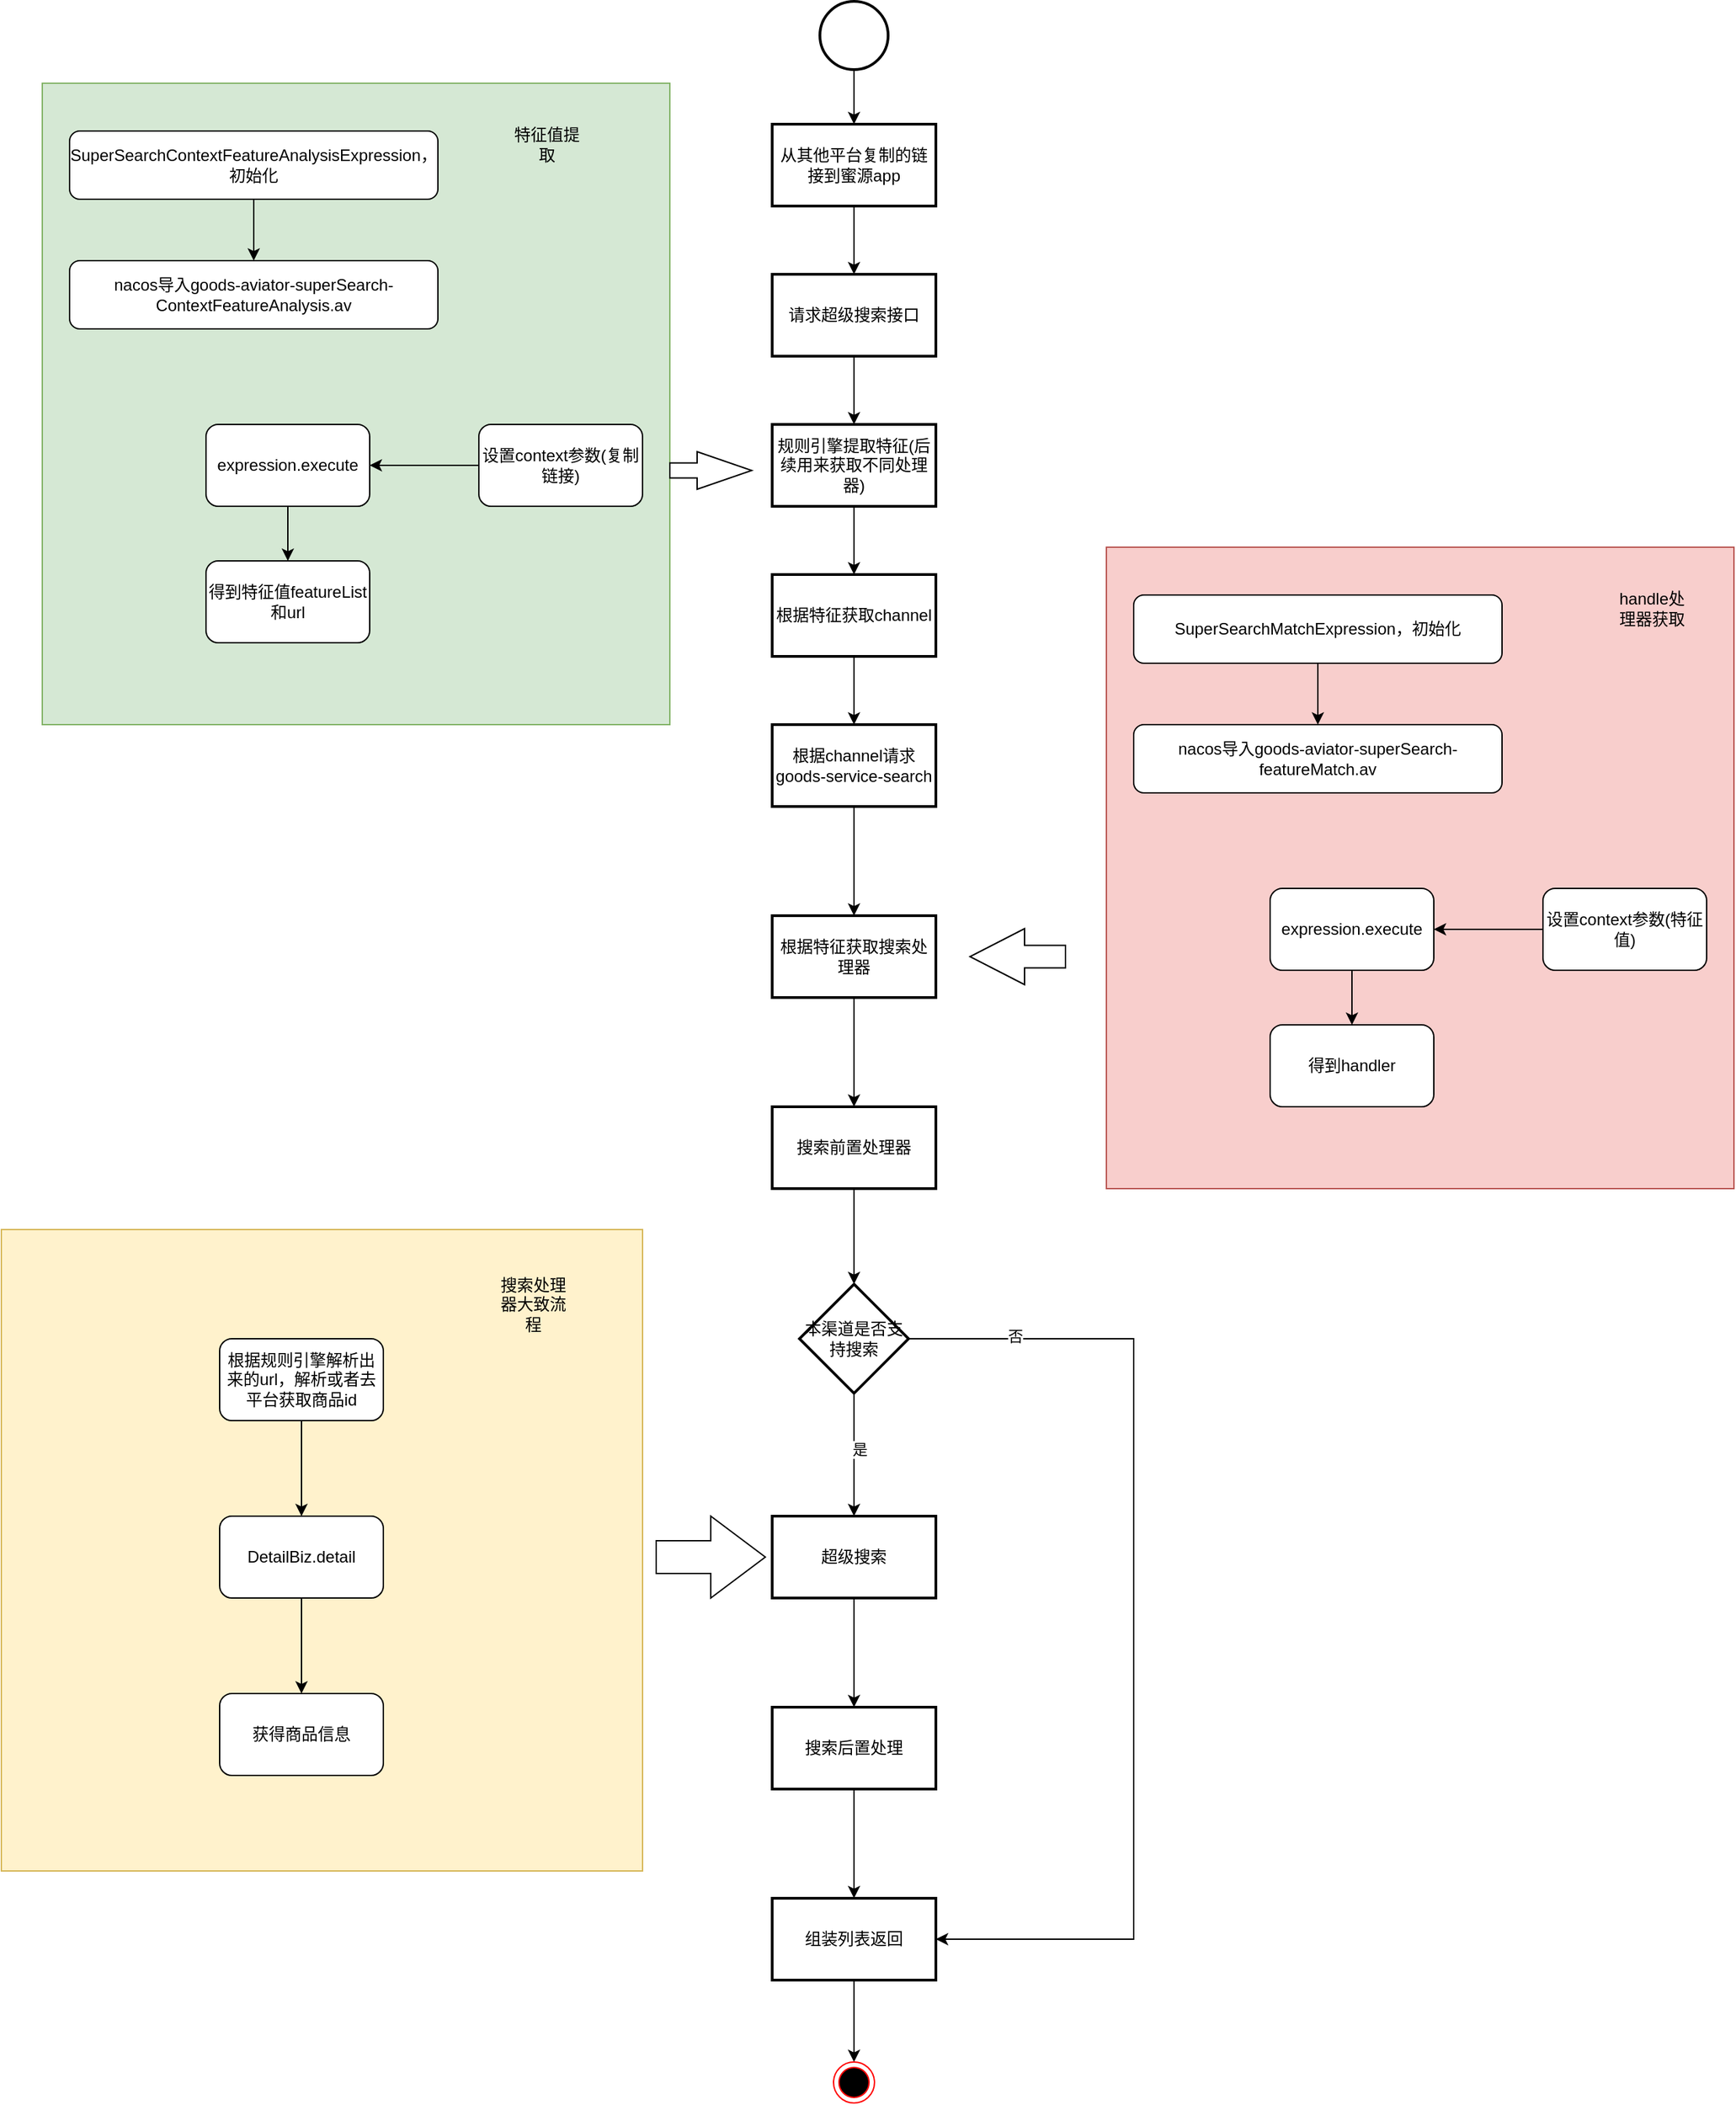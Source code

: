 <mxfile version="24.0.3" type="github">
  <diagram name="第 1 页" id="Bj6_he6a6NiB_tpM2p7G">
    <mxGraphModel dx="2110" dy="829" grid="1" gridSize="10" guides="1" tooltips="1" connect="1" arrows="1" fold="1" page="1" pageScale="1" pageWidth="827" pageHeight="1169" math="0" shadow="0">
      <root>
        <mxCell id="0" />
        <mxCell id="1" parent="0" />
        <mxCell id="ZR2oZnLHFTLPa50n_OUC-3" value="" style="edgeStyle=orthogonalEdgeStyle;rounded=0;orthogonalLoop=1;jettySize=auto;html=1;" edge="1" parent="1" source="ZR2oZnLHFTLPa50n_OUC-1" target="ZR2oZnLHFTLPa50n_OUC-2">
          <mxGeometry relative="1" as="geometry" />
        </mxCell>
        <mxCell id="ZR2oZnLHFTLPa50n_OUC-1" value="" style="strokeWidth=2;html=1;shape=mxgraph.flowchart.start_2;whiteSpace=wrap;" vertex="1" parent="1">
          <mxGeometry x="340" y="20" width="50" height="50" as="geometry" />
        </mxCell>
        <mxCell id="ZR2oZnLHFTLPa50n_OUC-5" value="" style="edgeStyle=orthogonalEdgeStyle;rounded=0;orthogonalLoop=1;jettySize=auto;html=1;" edge="1" parent="1" source="ZR2oZnLHFTLPa50n_OUC-2" target="ZR2oZnLHFTLPa50n_OUC-4">
          <mxGeometry relative="1" as="geometry" />
        </mxCell>
        <mxCell id="ZR2oZnLHFTLPa50n_OUC-2" value="从其他平台复制的链接到蜜源app" style="whiteSpace=wrap;html=1;strokeWidth=2;" vertex="1" parent="1">
          <mxGeometry x="305" y="110" width="120" height="60" as="geometry" />
        </mxCell>
        <mxCell id="ZR2oZnLHFTLPa50n_OUC-8" value="" style="edgeStyle=orthogonalEdgeStyle;rounded=0;orthogonalLoop=1;jettySize=auto;html=1;" edge="1" parent="1" source="ZR2oZnLHFTLPa50n_OUC-4" target="ZR2oZnLHFTLPa50n_OUC-7">
          <mxGeometry relative="1" as="geometry" />
        </mxCell>
        <mxCell id="ZR2oZnLHFTLPa50n_OUC-4" value="请求超级搜索接口" style="whiteSpace=wrap;html=1;strokeWidth=2;" vertex="1" parent="1">
          <mxGeometry x="305" y="220" width="120" height="60" as="geometry" />
        </mxCell>
        <mxCell id="ZR2oZnLHFTLPa50n_OUC-21" value="" style="edgeStyle=orthogonalEdgeStyle;rounded=0;orthogonalLoop=1;jettySize=auto;html=1;" edge="1" parent="1" source="ZR2oZnLHFTLPa50n_OUC-7" target="ZR2oZnLHFTLPa50n_OUC-20">
          <mxGeometry relative="1" as="geometry" />
        </mxCell>
        <mxCell id="ZR2oZnLHFTLPa50n_OUC-7" value="规则引擎提取特征(后续用来获取不同处理器)" style="whiteSpace=wrap;html=1;strokeWidth=2;" vertex="1" parent="1">
          <mxGeometry x="305" y="330" width="120" height="60" as="geometry" />
        </mxCell>
        <mxCell id="ZR2oZnLHFTLPa50n_OUC-9" value="" style="rounded=0;whiteSpace=wrap;html=1;fillColor=#d5e8d4;strokeColor=#82b366;" vertex="1" parent="1">
          <mxGeometry x="-230" y="80" width="460" height="470" as="geometry" />
        </mxCell>
        <mxCell id="ZR2oZnLHFTLPa50n_OUC-13" value="" style="edgeStyle=orthogonalEdgeStyle;rounded=0;orthogonalLoop=1;jettySize=auto;html=1;" edge="1" parent="1" source="ZR2oZnLHFTLPa50n_OUC-11" target="ZR2oZnLHFTLPa50n_OUC-12">
          <mxGeometry relative="1" as="geometry" />
        </mxCell>
        <mxCell id="ZR2oZnLHFTLPa50n_OUC-11" value="SuperSearchContextFeatureAnalysisExpression，初始化" style="rounded=1;whiteSpace=wrap;html=1;" vertex="1" parent="1">
          <mxGeometry x="-210" y="115" width="270" height="50" as="geometry" />
        </mxCell>
        <mxCell id="ZR2oZnLHFTLPa50n_OUC-12" value="nacos导入goods-aviator-superSearch-ContextFeatureAnalysis.av" style="rounded=1;whiteSpace=wrap;html=1;" vertex="1" parent="1">
          <mxGeometry x="-210" y="210" width="270" height="50" as="geometry" />
        </mxCell>
        <mxCell id="ZR2oZnLHFTLPa50n_OUC-17" value="" style="edgeStyle=orthogonalEdgeStyle;rounded=0;orthogonalLoop=1;jettySize=auto;html=1;" edge="1" parent="1" source="ZR2oZnLHFTLPa50n_OUC-14" target="ZR2oZnLHFTLPa50n_OUC-16">
          <mxGeometry relative="1" as="geometry" />
        </mxCell>
        <mxCell id="ZR2oZnLHFTLPa50n_OUC-14" value="设置context参数(复制链接)" style="rounded=1;whiteSpace=wrap;html=1;" vertex="1" parent="1">
          <mxGeometry x="90" y="330" width="120" height="60" as="geometry" />
        </mxCell>
        <mxCell id="ZR2oZnLHFTLPa50n_OUC-15" value="" style="html=1;shadow=0;dashed=0;align=center;verticalAlign=middle;shape=mxgraph.arrows2.arrow;dy=0.6;dx=40;notch=0;" vertex="1" parent="1">
          <mxGeometry x="230" y="350" width="60" height="27.5" as="geometry" />
        </mxCell>
        <mxCell id="ZR2oZnLHFTLPa50n_OUC-19" value="" style="edgeStyle=orthogonalEdgeStyle;rounded=0;orthogonalLoop=1;jettySize=auto;html=1;" edge="1" parent="1" source="ZR2oZnLHFTLPa50n_OUC-16" target="ZR2oZnLHFTLPa50n_OUC-18">
          <mxGeometry relative="1" as="geometry" />
        </mxCell>
        <mxCell id="ZR2oZnLHFTLPa50n_OUC-16" value="expression.execute" style="whiteSpace=wrap;html=1;rounded=1;" vertex="1" parent="1">
          <mxGeometry x="-110" y="330" width="120" height="60" as="geometry" />
        </mxCell>
        <mxCell id="ZR2oZnLHFTLPa50n_OUC-18" value="得到特征值featureList和url" style="whiteSpace=wrap;html=1;rounded=1;" vertex="1" parent="1">
          <mxGeometry x="-110" y="430" width="120" height="60" as="geometry" />
        </mxCell>
        <mxCell id="ZR2oZnLHFTLPa50n_OUC-23" value="" style="edgeStyle=orthogonalEdgeStyle;rounded=0;orthogonalLoop=1;jettySize=auto;html=1;" edge="1" parent="1" source="ZR2oZnLHFTLPa50n_OUC-20" target="ZR2oZnLHFTLPa50n_OUC-22">
          <mxGeometry relative="1" as="geometry" />
        </mxCell>
        <mxCell id="ZR2oZnLHFTLPa50n_OUC-20" value="根据特征获取channel" style="whiteSpace=wrap;html=1;strokeWidth=2;" vertex="1" parent="1">
          <mxGeometry x="305" y="440" width="120" height="60" as="geometry" />
        </mxCell>
        <mxCell id="ZR2oZnLHFTLPa50n_OUC-40" value="" style="edgeStyle=orthogonalEdgeStyle;rounded=0;orthogonalLoop=1;jettySize=auto;html=1;" edge="1" parent="1" source="ZR2oZnLHFTLPa50n_OUC-22" target="ZR2oZnLHFTLPa50n_OUC-39">
          <mxGeometry relative="1" as="geometry" />
        </mxCell>
        <mxCell id="ZR2oZnLHFTLPa50n_OUC-22" value="根据channel请求goods-service-search" style="whiteSpace=wrap;html=1;strokeWidth=2;" vertex="1" parent="1">
          <mxGeometry x="305" y="550" width="120" height="60" as="geometry" />
        </mxCell>
        <mxCell id="ZR2oZnLHFTLPa50n_OUC-27" value="" style="rounded=0;whiteSpace=wrap;html=1;fillColor=#f8cecc;strokeColor=#b85450;" vertex="1" parent="1">
          <mxGeometry x="550" y="420" width="460" height="470" as="geometry" />
        </mxCell>
        <mxCell id="ZR2oZnLHFTLPa50n_OUC-28" value="" style="edgeStyle=orthogonalEdgeStyle;rounded=0;orthogonalLoop=1;jettySize=auto;html=1;" edge="1" parent="1" source="ZR2oZnLHFTLPa50n_OUC-29" target="ZR2oZnLHFTLPa50n_OUC-30">
          <mxGeometry relative="1" as="geometry" />
        </mxCell>
        <mxCell id="ZR2oZnLHFTLPa50n_OUC-29" value="SuperSearchMatchExpression，初始化" style="rounded=1;whiteSpace=wrap;html=1;" vertex="1" parent="1">
          <mxGeometry x="570" y="455" width="270" height="50" as="geometry" />
        </mxCell>
        <mxCell id="ZR2oZnLHFTLPa50n_OUC-30" value="nacos导入goods-aviator-superSearch-featureMatch.av" style="rounded=1;whiteSpace=wrap;html=1;" vertex="1" parent="1">
          <mxGeometry x="570" y="550" width="270" height="50" as="geometry" />
        </mxCell>
        <mxCell id="ZR2oZnLHFTLPa50n_OUC-31" value="" style="edgeStyle=orthogonalEdgeStyle;rounded=0;orthogonalLoop=1;jettySize=auto;html=1;" edge="1" parent="1" source="ZR2oZnLHFTLPa50n_OUC-32" target="ZR2oZnLHFTLPa50n_OUC-34">
          <mxGeometry relative="1" as="geometry" />
        </mxCell>
        <mxCell id="ZR2oZnLHFTLPa50n_OUC-32" value="设置context参数(特征值)" style="rounded=1;whiteSpace=wrap;html=1;" vertex="1" parent="1">
          <mxGeometry x="870" y="670" width="120" height="60" as="geometry" />
        </mxCell>
        <mxCell id="ZR2oZnLHFTLPa50n_OUC-33" value="" style="edgeStyle=orthogonalEdgeStyle;rounded=0;orthogonalLoop=1;jettySize=auto;html=1;" edge="1" parent="1" source="ZR2oZnLHFTLPa50n_OUC-34" target="ZR2oZnLHFTLPa50n_OUC-35">
          <mxGeometry relative="1" as="geometry" />
        </mxCell>
        <mxCell id="ZR2oZnLHFTLPa50n_OUC-34" value="expression.execute" style="whiteSpace=wrap;html=1;rounded=1;" vertex="1" parent="1">
          <mxGeometry x="670" y="670" width="120" height="60" as="geometry" />
        </mxCell>
        <mxCell id="ZR2oZnLHFTLPa50n_OUC-35" value="得到handler" style="whiteSpace=wrap;html=1;rounded=1;" vertex="1" parent="1">
          <mxGeometry x="670" y="770" width="120" height="60" as="geometry" />
        </mxCell>
        <mxCell id="ZR2oZnLHFTLPa50n_OUC-36" value="特征值提取" style="text;html=1;align=center;verticalAlign=middle;whiteSpace=wrap;rounded=0;" vertex="1" parent="1">
          <mxGeometry x="110" y="110" width="60" height="30" as="geometry" />
        </mxCell>
        <mxCell id="ZR2oZnLHFTLPa50n_OUC-37" value="handle处理器获取" style="text;html=1;align=center;verticalAlign=middle;whiteSpace=wrap;rounded=0;" vertex="1" parent="1">
          <mxGeometry x="920" y="450" width="60" height="30" as="geometry" />
        </mxCell>
        <mxCell id="ZR2oZnLHFTLPa50n_OUC-38" value="" style="html=1;shadow=0;dashed=0;align=center;verticalAlign=middle;shape=mxgraph.arrows2.arrow;dy=0.6;dx=40;flipH=1;notch=0;" vertex="1" parent="1">
          <mxGeometry x="450" y="699.5" width="70" height="41" as="geometry" />
        </mxCell>
        <mxCell id="ZR2oZnLHFTLPa50n_OUC-42" value="" style="edgeStyle=orthogonalEdgeStyle;rounded=0;orthogonalLoop=1;jettySize=auto;html=1;" edge="1" parent="1" source="ZR2oZnLHFTLPa50n_OUC-39" target="ZR2oZnLHFTLPa50n_OUC-41">
          <mxGeometry relative="1" as="geometry" />
        </mxCell>
        <mxCell id="ZR2oZnLHFTLPa50n_OUC-39" value="根据特征获取搜索处理器" style="whiteSpace=wrap;html=1;strokeWidth=2;" vertex="1" parent="1">
          <mxGeometry x="305" y="690" width="120" height="60" as="geometry" />
        </mxCell>
        <mxCell id="ZR2oZnLHFTLPa50n_OUC-46" value="" style="edgeStyle=orthogonalEdgeStyle;rounded=0;orthogonalLoop=1;jettySize=auto;html=1;" edge="1" parent="1" source="ZR2oZnLHFTLPa50n_OUC-41" target="ZR2oZnLHFTLPa50n_OUC-45">
          <mxGeometry relative="1" as="geometry" />
        </mxCell>
        <mxCell id="ZR2oZnLHFTLPa50n_OUC-41" value="搜索前置处理器" style="whiteSpace=wrap;html=1;strokeWidth=2;" vertex="1" parent="1">
          <mxGeometry x="305" y="830" width="120" height="60" as="geometry" />
        </mxCell>
        <mxCell id="ZR2oZnLHFTLPa50n_OUC-48" value="" style="edgeStyle=orthogonalEdgeStyle;rounded=0;orthogonalLoop=1;jettySize=auto;html=1;" edge="1" parent="1" source="ZR2oZnLHFTLPa50n_OUC-45" target="ZR2oZnLHFTLPa50n_OUC-47">
          <mxGeometry relative="1" as="geometry" />
        </mxCell>
        <mxCell id="ZR2oZnLHFTLPa50n_OUC-49" value="是" style="edgeLabel;html=1;align=center;verticalAlign=middle;resizable=0;points=[];" vertex="1" connectable="0" parent="ZR2oZnLHFTLPa50n_OUC-48">
          <mxGeometry x="-0.089" y="4" relative="1" as="geometry">
            <mxPoint as="offset" />
          </mxGeometry>
        </mxCell>
        <mxCell id="ZR2oZnLHFTLPa50n_OUC-54" style="edgeStyle=orthogonalEdgeStyle;rounded=0;orthogonalLoop=1;jettySize=auto;html=1;exitX=1;exitY=0.5;exitDx=0;exitDy=0;entryX=1;entryY=0.5;entryDx=0;entryDy=0;" edge="1" parent="1" source="ZR2oZnLHFTLPa50n_OUC-45" target="ZR2oZnLHFTLPa50n_OUC-52">
          <mxGeometry relative="1" as="geometry">
            <Array as="points">
              <mxPoint x="570" y="1000" />
              <mxPoint x="570" y="1440" />
            </Array>
          </mxGeometry>
        </mxCell>
        <mxCell id="ZR2oZnLHFTLPa50n_OUC-55" value="否" style="edgeLabel;html=1;align=center;verticalAlign=middle;resizable=0;points=[];" vertex="1" connectable="0" parent="ZR2oZnLHFTLPa50n_OUC-54">
          <mxGeometry x="-0.793" y="2" relative="1" as="geometry">
            <mxPoint as="offset" />
          </mxGeometry>
        </mxCell>
        <mxCell id="ZR2oZnLHFTLPa50n_OUC-45" value="本渠道是否支持搜索" style="rhombus;whiteSpace=wrap;html=1;strokeWidth=2;" vertex="1" parent="1">
          <mxGeometry x="325" y="960" width="80" height="80" as="geometry" />
        </mxCell>
        <mxCell id="ZR2oZnLHFTLPa50n_OUC-51" value="" style="edgeStyle=orthogonalEdgeStyle;rounded=0;orthogonalLoop=1;jettySize=auto;html=1;" edge="1" parent="1" source="ZR2oZnLHFTLPa50n_OUC-47" target="ZR2oZnLHFTLPa50n_OUC-50">
          <mxGeometry relative="1" as="geometry" />
        </mxCell>
        <mxCell id="ZR2oZnLHFTLPa50n_OUC-47" value="超级搜索" style="whiteSpace=wrap;html=1;strokeWidth=2;" vertex="1" parent="1">
          <mxGeometry x="305" y="1130" width="120" height="60" as="geometry" />
        </mxCell>
        <mxCell id="ZR2oZnLHFTLPa50n_OUC-53" value="" style="edgeStyle=orthogonalEdgeStyle;rounded=0;orthogonalLoop=1;jettySize=auto;html=1;" edge="1" parent="1" source="ZR2oZnLHFTLPa50n_OUC-50" target="ZR2oZnLHFTLPa50n_OUC-52">
          <mxGeometry relative="1" as="geometry" />
        </mxCell>
        <mxCell id="ZR2oZnLHFTLPa50n_OUC-50" value="搜索后置处理" style="whiteSpace=wrap;html=1;strokeWidth=2;" vertex="1" parent="1">
          <mxGeometry x="305" y="1270" width="120" height="60" as="geometry" />
        </mxCell>
        <mxCell id="ZR2oZnLHFTLPa50n_OUC-57" style="edgeStyle=orthogonalEdgeStyle;rounded=0;orthogonalLoop=1;jettySize=auto;html=1;exitX=0.5;exitY=1;exitDx=0;exitDy=0;" edge="1" parent="1" source="ZR2oZnLHFTLPa50n_OUC-52" target="ZR2oZnLHFTLPa50n_OUC-56">
          <mxGeometry relative="1" as="geometry" />
        </mxCell>
        <mxCell id="ZR2oZnLHFTLPa50n_OUC-52" value="组装列表返回" style="whiteSpace=wrap;html=1;strokeWidth=2;" vertex="1" parent="1">
          <mxGeometry x="305" y="1410" width="120" height="60" as="geometry" />
        </mxCell>
        <mxCell id="ZR2oZnLHFTLPa50n_OUC-56" value="" style="ellipse;html=1;shape=endState;fillColor=#000000;strokeColor=#ff0000;" vertex="1" parent="1">
          <mxGeometry x="350" y="1530" width="30" height="30" as="geometry" />
        </mxCell>
        <mxCell id="ZR2oZnLHFTLPa50n_OUC-58" value="" style="rounded=0;whiteSpace=wrap;html=1;fillColor=#fff2cc;strokeColor=#d6b656;" vertex="1" parent="1">
          <mxGeometry x="-260" y="920" width="470" height="470" as="geometry" />
        </mxCell>
        <mxCell id="ZR2oZnLHFTLPa50n_OUC-61" value="" style="edgeStyle=orthogonalEdgeStyle;rounded=0;orthogonalLoop=1;jettySize=auto;html=1;" edge="1" parent="1" source="ZR2oZnLHFTLPa50n_OUC-59" target="ZR2oZnLHFTLPa50n_OUC-60">
          <mxGeometry relative="1" as="geometry" />
        </mxCell>
        <mxCell id="ZR2oZnLHFTLPa50n_OUC-59" value="根据规则引擎解析出来的url，解析或者去平台获取商品id" style="rounded=1;whiteSpace=wrap;html=1;" vertex="1" parent="1">
          <mxGeometry x="-100" y="1000" width="120" height="60" as="geometry" />
        </mxCell>
        <mxCell id="ZR2oZnLHFTLPa50n_OUC-63" value="" style="edgeStyle=orthogonalEdgeStyle;rounded=0;orthogonalLoop=1;jettySize=auto;html=1;" edge="1" parent="1" source="ZR2oZnLHFTLPa50n_OUC-60" target="ZR2oZnLHFTLPa50n_OUC-62">
          <mxGeometry relative="1" as="geometry" />
        </mxCell>
        <mxCell id="ZR2oZnLHFTLPa50n_OUC-60" value="DetailBiz.detail" style="rounded=1;whiteSpace=wrap;html=1;" vertex="1" parent="1">
          <mxGeometry x="-100" y="1130" width="120" height="60" as="geometry" />
        </mxCell>
        <mxCell id="ZR2oZnLHFTLPa50n_OUC-62" value="获得商品信息" style="rounded=1;whiteSpace=wrap;html=1;" vertex="1" parent="1">
          <mxGeometry x="-100" y="1260" width="120" height="60" as="geometry" />
        </mxCell>
        <mxCell id="ZR2oZnLHFTLPa50n_OUC-64" value="搜索处理器大致流程" style="text;html=1;align=center;verticalAlign=middle;whiteSpace=wrap;rounded=0;" vertex="1" parent="1">
          <mxGeometry x="100" y="960" width="60" height="30" as="geometry" />
        </mxCell>
        <mxCell id="ZR2oZnLHFTLPa50n_OUC-65" value="" style="html=1;shadow=0;dashed=0;align=center;verticalAlign=middle;shape=mxgraph.arrows2.arrow;dy=0.6;dx=40;notch=0;" vertex="1" parent="1">
          <mxGeometry x="220" y="1130" width="80" height="60" as="geometry" />
        </mxCell>
      </root>
    </mxGraphModel>
  </diagram>
</mxfile>
